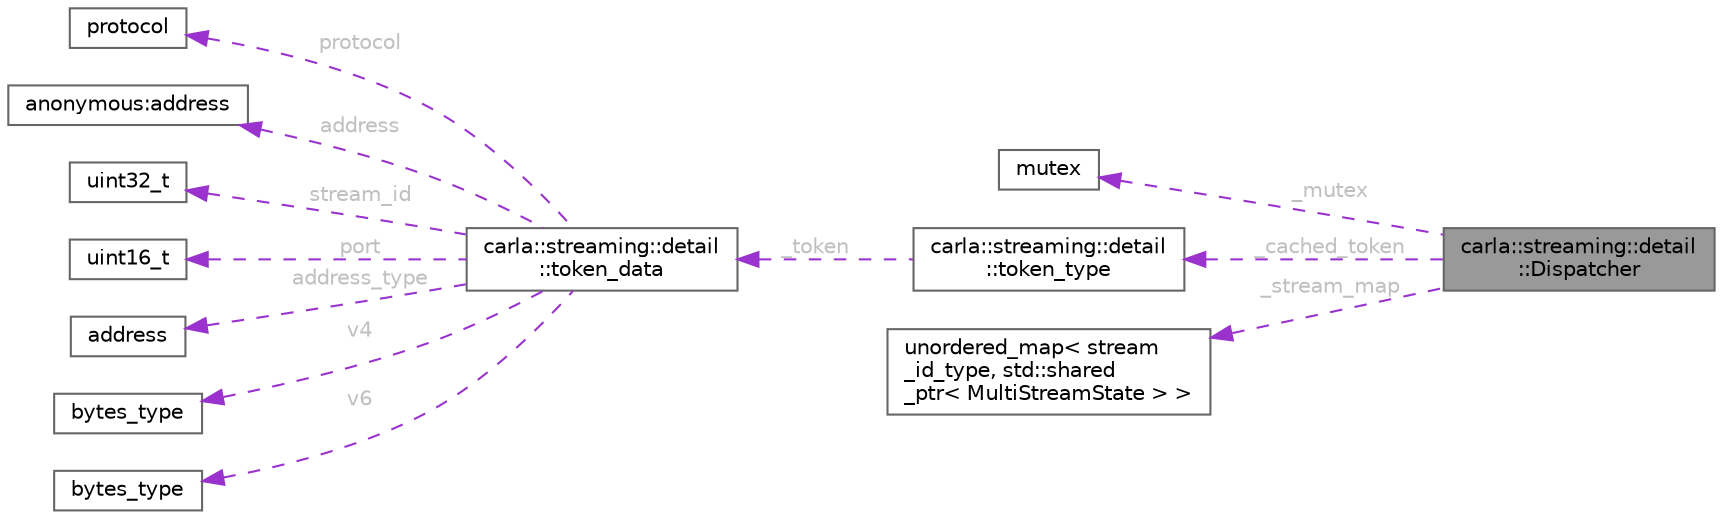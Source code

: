 digraph "carla::streaming::detail::Dispatcher"
{
 // INTERACTIVE_SVG=YES
 // LATEX_PDF_SIZE
  bgcolor="transparent";
  edge [fontname=Helvetica,fontsize=10,labelfontname=Helvetica,labelfontsize=10];
  node [fontname=Helvetica,fontsize=10,shape=box,height=0.2,width=0.4];
  rankdir="LR";
  Node1 [id="Node000001",label="carla::streaming::detail\l::Dispatcher",height=0.2,width=0.4,color="gray40", fillcolor="grey60", style="filled", fontcolor="black",tooltip="Keeps the mapping between streams and sessions."];
  Node2 -> Node1 [id="edge1_Node000001_Node000002",dir="back",color="darkorchid3",style="dashed",tooltip=" ",label=" _mutex",fontcolor="grey" ];
  Node2 [id="Node000002",label="mutex",height=0.2,width=0.4,color="gray40", fillcolor="white", style="filled",tooltip=" "];
  Node3 -> Node1 [id="edge2_Node000001_Node000003",dir="back",color="darkorchid3",style="dashed",tooltip=" ",label=" _cached_token",fontcolor="grey" ];
  Node3 [id="Node000003",label="carla::streaming::detail\l::token_type",height=0.2,width=0.4,color="gray40", fillcolor="white", style="filled",URL="$df/de1/classcarla_1_1streaming_1_1detail_1_1token__type.html",tooltip="Serializes a stream endpoint."];
  Node4 -> Node3 [id="edge3_Node000003_Node000004",dir="back",color="darkorchid3",style="dashed",tooltip=" ",label=" _token",fontcolor="grey" ];
  Node4 [id="Node000004",label="carla::streaming::detail\l::token_data",height=0.2,width=0.4,color="gray40", fillcolor="white", style="filled",URL="$d9/da8/structcarla_1_1streaming_1_1detail_1_1token__data.html",tooltip=" "];
  Node5 -> Node4 [id="edge4_Node000004_Node000005",dir="back",color="darkorchid3",style="dashed",tooltip=" ",label=" protocol",fontcolor="grey" ];
  Node5 [id="Node000005",label="protocol",height=0.2,width=0.4,color="gray40", fillcolor="white", style="filled",tooltip=" "];
  Node6 -> Node4 [id="edge5_Node000004_Node000006",dir="back",color="darkorchid3",style="dashed",tooltip=" ",label=" address",fontcolor="grey" ];
  Node6 [id="Node000006",label="anonymous:address",height=0.2,width=0.4,color="gray40", fillcolor="white", style="filled",tooltip=" "];
  Node7 -> Node4 [id="edge6_Node000004_Node000007",dir="back",color="darkorchid3",style="dashed",tooltip=" ",label=" stream_id",fontcolor="grey" ];
  Node7 [id="Node000007",label="uint32_t",height=0.2,width=0.4,color="gray40", fillcolor="white", style="filled",tooltip=" "];
  Node8 -> Node4 [id="edge7_Node000004_Node000008",dir="back",color="darkorchid3",style="dashed",tooltip=" ",label=" port",fontcolor="grey" ];
  Node8 [id="Node000008",label="uint16_t",height=0.2,width=0.4,color="gray40", fillcolor="white", style="filled",tooltip=" "];
  Node9 -> Node4 [id="edge8_Node000004_Node000009",dir="back",color="darkorchid3",style="dashed",tooltip=" ",label=" address_type",fontcolor="grey" ];
  Node9 [id="Node000009",label="address",height=0.2,width=0.4,color="gray40", fillcolor="white", style="filled",tooltip=" "];
  Node10 -> Node4 [id="edge9_Node000004_Node000010",dir="back",color="darkorchid3",style="dashed",tooltip=" ",label=" v4",fontcolor="grey" ];
  Node10 [id="Node000010",label="bytes_type",height=0.2,width=0.4,color="gray40", fillcolor="white", style="filled",tooltip=" "];
  Node11 -> Node4 [id="edge10_Node000004_Node000011",dir="back",color="darkorchid3",style="dashed",tooltip=" ",label=" v6",fontcolor="grey" ];
  Node11 [id="Node000011",label="bytes_type",height=0.2,width=0.4,color="gray40", fillcolor="white", style="filled",tooltip=" "];
  Node12 -> Node1 [id="edge11_Node000001_Node000012",dir="back",color="darkorchid3",style="dashed",tooltip=" ",label=" _stream_map",fontcolor="grey" ];
  Node12 [id="Node000012",label="unordered_map\< stream\l_id_type, std::shared\l_ptr\< MultiStreamState \> \>",height=0.2,width=0.4,color="gray40", fillcolor="white", style="filled",tooltip=" "];
}
